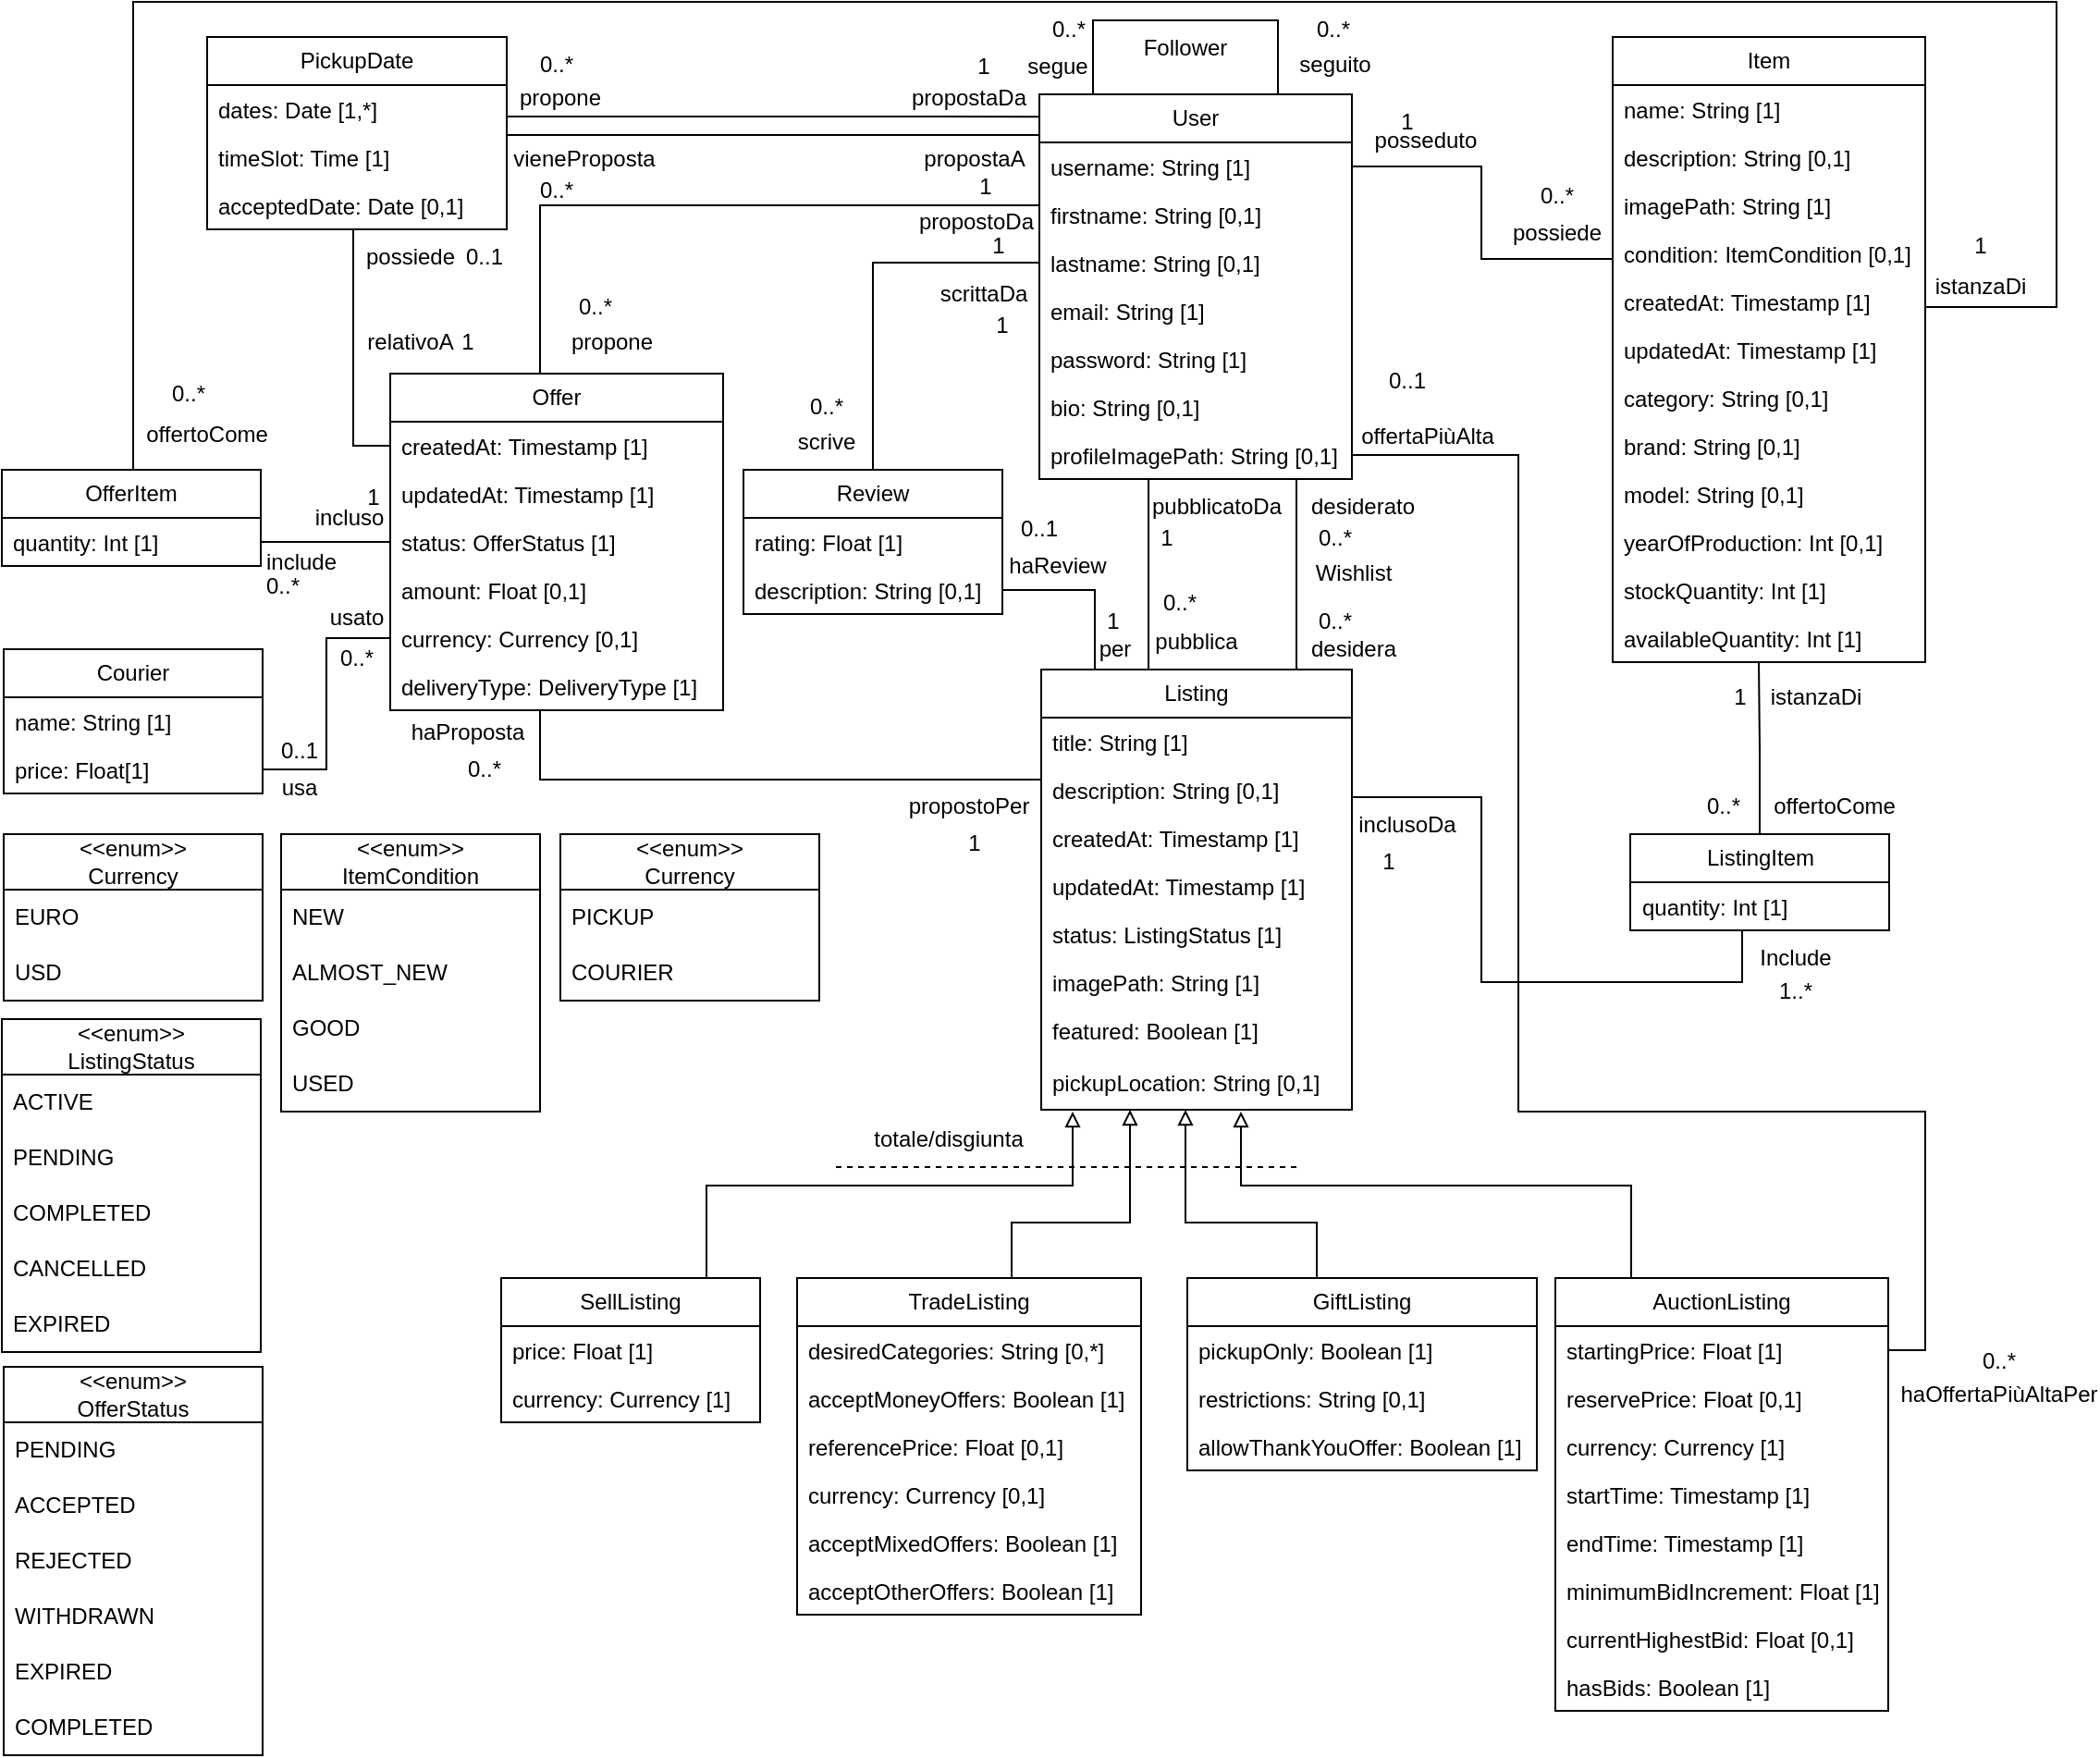 <mxfile version="27.0.6">
  <diagram name="Pagina-1" id="pqPESXuBRYoT41L2sFao">
    <mxGraphModel dx="2982" dy="1005" grid="1" gridSize="10" guides="1" tooltips="1" connect="1" arrows="1" fold="1" page="1" pageScale="1" pageWidth="1169" pageHeight="1654" background="#ffffff" math="0" shadow="0">
      <root>
        <mxCell id="0" />
        <mxCell id="1" parent="0" />
        <mxCell id="meO55GGQu29Vi7JCb83L-60" style="edgeStyle=orthogonalEdgeStyle;rounded=0;orthogonalLoop=1;jettySize=auto;html=1;endArrow=none;startFill=0;" parent="1" source="meO55GGQu29Vi7JCb83L-1" target="meO55GGQu29Vi7JCb83L-9" edge="1">
          <mxGeometry relative="1" as="geometry">
            <Array as="points">
              <mxPoint x="-520" y="370" />
              <mxPoint x="-520" y="370" />
            </Array>
          </mxGeometry>
        </mxCell>
        <mxCell id="meO55GGQu29Vi7JCb83L-1" value="User" style="swimlane;fontStyle=0;childLayout=stackLayout;horizontal=1;startSize=26;fillColor=none;horizontalStack=0;resizeParent=1;resizeParentMax=0;resizeLast=0;collapsible=1;marginBottom=0;whiteSpace=wrap;html=1;" parent="1" vertex="1">
          <mxGeometry x="-579" y="90" width="169" height="208" as="geometry" />
        </mxCell>
        <mxCell id="meO55GGQu29Vi7JCb83L-2" value="username: String [1]" style="text;strokeColor=none;fillColor=none;align=left;verticalAlign=top;spacingLeft=4;spacingRight=4;overflow=hidden;rotatable=0;points=[[0,0.5],[1,0.5]];portConstraint=eastwest;whiteSpace=wrap;html=1;" parent="meO55GGQu29Vi7JCb83L-1" vertex="1">
          <mxGeometry y="26" width="169" height="26" as="geometry" />
        </mxCell>
        <mxCell id="meO55GGQu29Vi7JCb83L-3" value="firstname: String [0,1]" style="text;strokeColor=none;fillColor=none;align=left;verticalAlign=top;spacingLeft=4;spacingRight=4;overflow=hidden;rotatable=0;points=[[0,0.5],[1,0.5]];portConstraint=eastwest;whiteSpace=wrap;html=1;" parent="meO55GGQu29Vi7JCb83L-1" vertex="1">
          <mxGeometry y="52" width="169" height="26" as="geometry" />
        </mxCell>
        <mxCell id="meO55GGQu29Vi7JCb83L-4" value="lastname: String [0,1]" style="text;strokeColor=none;fillColor=none;align=left;verticalAlign=top;spacingLeft=4;spacingRight=4;overflow=hidden;rotatable=0;points=[[0,0.5],[1,0.5]];portConstraint=eastwest;whiteSpace=wrap;html=1;" parent="meO55GGQu29Vi7JCb83L-1" vertex="1">
          <mxGeometry y="78" width="169" height="26" as="geometry" />
        </mxCell>
        <mxCell id="Ur-tIDbAod0pSZHUvcvN-2" value="email: String [1]" style="text;strokeColor=none;fillColor=none;align=left;verticalAlign=top;spacingLeft=4;spacingRight=4;overflow=hidden;rotatable=0;points=[[0,0.5],[1,0.5]];portConstraint=eastwest;whiteSpace=wrap;html=1;" parent="meO55GGQu29Vi7JCb83L-1" vertex="1">
          <mxGeometry y="104" width="169" height="26" as="geometry" />
        </mxCell>
        <mxCell id="Ur-tIDbAod0pSZHUvcvN-1" value="password: String [1]" style="text;strokeColor=none;fillColor=none;align=left;verticalAlign=top;spacingLeft=4;spacingRight=4;overflow=hidden;rotatable=0;points=[[0,0.5],[1,0.5]];portConstraint=eastwest;whiteSpace=wrap;html=1;" parent="meO55GGQu29Vi7JCb83L-1" vertex="1">
          <mxGeometry y="130" width="169" height="26" as="geometry" />
        </mxCell>
        <mxCell id="Ur-tIDbAod0pSZHUvcvN-3" value="bio: String [0,1]" style="text;strokeColor=none;fillColor=none;align=left;verticalAlign=top;spacingLeft=4;spacingRight=4;overflow=hidden;rotatable=0;points=[[0,0.5],[1,0.5]];portConstraint=eastwest;whiteSpace=wrap;html=1;" parent="meO55GGQu29Vi7JCb83L-1" vertex="1">
          <mxGeometry y="156" width="169" height="26" as="geometry" />
        </mxCell>
        <mxCell id="Ur-tIDbAod0pSZHUvcvN-5" value="profileImagePath: String [0,1]" style="text;strokeColor=none;fillColor=none;align=left;verticalAlign=top;spacingLeft=4;spacingRight=4;overflow=hidden;rotatable=0;points=[[0,0.5],[1,0.5]];portConstraint=eastwest;whiteSpace=wrap;html=1;" parent="meO55GGQu29Vi7JCb83L-1" vertex="1">
          <mxGeometry y="182" width="169" height="26" as="geometry" />
        </mxCell>
        <mxCell id="meO55GGQu29Vi7JCb83L-5" value="Item" style="swimlane;fontStyle=0;childLayout=stackLayout;horizontal=1;startSize=26;fillColor=none;horizontalStack=0;resizeParent=1;resizeParentMax=0;resizeLast=0;collapsible=1;marginBottom=0;whiteSpace=wrap;html=1;" parent="1" vertex="1">
          <mxGeometry x="-269" y="59" width="169" height="338" as="geometry" />
        </mxCell>
        <mxCell id="meO55GGQu29Vi7JCb83L-6" value="name: String [1]" style="text;strokeColor=none;fillColor=none;align=left;verticalAlign=top;spacingLeft=4;spacingRight=4;overflow=hidden;rotatable=0;points=[[0,0.5],[1,0.5]];portConstraint=eastwest;whiteSpace=wrap;html=1;" parent="meO55GGQu29Vi7JCb83L-5" vertex="1">
          <mxGeometry y="26" width="169" height="26" as="geometry" />
        </mxCell>
        <mxCell id="meO55GGQu29Vi7JCb83L-7" value="description: String [0,1]" style="text;strokeColor=none;fillColor=none;align=left;verticalAlign=top;spacingLeft=4;spacingRight=4;overflow=hidden;rotatable=0;points=[[0,0.5],[1,0.5]];portConstraint=eastwest;whiteSpace=wrap;html=1;" parent="meO55GGQu29Vi7JCb83L-5" vertex="1">
          <mxGeometry y="52" width="169" height="26" as="geometry" />
        </mxCell>
        <mxCell id="meO55GGQu29Vi7JCb83L-8" value="imagePath: String [1]" style="text;strokeColor=none;fillColor=none;align=left;verticalAlign=top;spacingLeft=4;spacingRight=4;overflow=hidden;rotatable=0;points=[[0,0.5],[1,0.5]];portConstraint=eastwest;whiteSpace=wrap;html=1;" parent="meO55GGQu29Vi7JCb83L-5" vertex="1">
          <mxGeometry y="78" width="169" height="26" as="geometry" />
        </mxCell>
        <mxCell id="Ur-tIDbAod0pSZHUvcvN-12" value="condition: ItemCondition [0,1]" style="text;strokeColor=none;fillColor=none;align=left;verticalAlign=top;spacingLeft=4;spacingRight=4;overflow=hidden;rotatable=0;points=[[0,0.5],[1,0.5]];portConstraint=eastwest;whiteSpace=wrap;html=1;" parent="meO55GGQu29Vi7JCb83L-5" vertex="1">
          <mxGeometry y="104" width="169" height="26" as="geometry" />
        </mxCell>
        <mxCell id="Ur-tIDbAod0pSZHUvcvN-13" value="createdAt: Timestamp [1]" style="text;strokeColor=none;fillColor=none;align=left;verticalAlign=top;spacingLeft=4;spacingRight=4;overflow=hidden;rotatable=0;points=[[0,0.5],[1,0.5]];portConstraint=eastwest;whiteSpace=wrap;html=1;" parent="meO55GGQu29Vi7JCb83L-5" vertex="1">
          <mxGeometry y="130" width="169" height="26" as="geometry" />
        </mxCell>
        <mxCell id="Ur-tIDbAod0pSZHUvcvN-14" value="updatedAt: Timestamp [1]" style="text;strokeColor=none;fillColor=none;align=left;verticalAlign=top;spacingLeft=4;spacingRight=4;overflow=hidden;rotatable=0;points=[[0,0.5],[1,0.5]];portConstraint=eastwest;whiteSpace=wrap;html=1;" parent="meO55GGQu29Vi7JCb83L-5" vertex="1">
          <mxGeometry y="156" width="169" height="26" as="geometry" />
        </mxCell>
        <mxCell id="Ur-tIDbAod0pSZHUvcvN-15" value="category: String [0,1]" style="text;strokeColor=none;fillColor=none;align=left;verticalAlign=top;spacingLeft=4;spacingRight=4;overflow=hidden;rotatable=0;points=[[0,0.5],[1,0.5]];portConstraint=eastwest;whiteSpace=wrap;html=1;" parent="meO55GGQu29Vi7JCb83L-5" vertex="1">
          <mxGeometry y="182" width="169" height="26" as="geometry" />
        </mxCell>
        <mxCell id="Ur-tIDbAod0pSZHUvcvN-16" value="brand: String&amp;nbsp;[0,1]&amp;nbsp;&lt;span style=&quot;color: rgba(0, 0, 0, 0); font-family: monospace; font-size: 0px; text-wrap: nowrap;&quot;&gt;%3CmxGraphModel%3E%3Croot%3E%3CmxCell%20id%3D%220%22%2F%3E%3CmxCell%20id%3D%221%22%20parent%3D%220%22%2F%3E%3CmxCell%20id%3D%222%22%20value%3D%22yearOfProduction%3A%20Int%22%20style%3D%22text%3BstrokeColor%3Dnone%3BfillColor%3Dnone%3Balign%3Dleft%3BverticalAlign%3Dtop%3BspacingLeft%3D4%3BspacingRight%3D4%3Boverflow%3Dhidden%3Brotatable%3D0%3Bpoints%3D%5B%5B0%2C0.5%5D%2C%5B1%2C0.5%5D%5D%3BportConstraint%3Deastwest%3BwhiteSpace%3Dwrap%3Bhtml%3D1%3B%22%20vertex%3D%221%22%20parent%3D%221%22%3E%3CmxGeometry%20x%3D%22-269%22%20y%3D%22319%22%20width%3D%22159%22%20height%3D%2226%22%20as%3D%22geometry%22%2F%3E%3C%2FmxCell%3E%3C%2Froot%3E%3C%2FmxGraphModel%3E&lt;/span&gt;&lt;span style=&quot;color: rgba(0, 0, 0, 0); font-family: monospace; font-size: 0px; text-wrap: nowrap;&quot;&gt;%3CmxGraphModel%3E%3Croot%3E%3CmxCell%20id%3D%220%22%2F%3E%3CmxCell%20id%3D%221%22%20parent%3D%220%22%2F%3E%3CmxCell%20id%3D%222%22%20value%3D%22yearOfProduction%3A%20Int%22%20style%3D%22text%3BstrokeColor%3Dnone%3BfillColor%3Dnone%3Balign%3Dleft%3BverticalAlign%3Dtop%3BspacingLeft%3D4%3BspacingRight%3D4%3Boverflow%3Dhidden%3Brotatable%3D0%3Bpoints%3D%5B%5B0%2C0.5%5D%2C%5B1%2C0.5%5D%5D%3BportConstraint%3Deastwest%3BwhiteSpace%3Dwrap%3Bhtml%3D1%3B%22%20vertex%3D%221%22%20parent%3D%221%22%3E%3CmxGeometry%20x%3D%22-269%22%20y%3D%22319%22%20width%3D%22159%22%20height%3D%2226%22%20as%3D%22geometry%22%2F%3E%3C%2FmxCell%3E%3C%2Froot%3E%3C%2FmxGraphModel%3E[&lt;/span&gt;" style="text;strokeColor=none;fillColor=none;align=left;verticalAlign=top;spacingLeft=4;spacingRight=4;overflow=hidden;rotatable=0;points=[[0,0.5],[1,0.5]];portConstraint=eastwest;whiteSpace=wrap;html=1;" parent="meO55GGQu29Vi7JCb83L-5" vertex="1">
          <mxGeometry y="208" width="169" height="26" as="geometry" />
        </mxCell>
        <mxCell id="Ur-tIDbAod0pSZHUvcvN-17" value="model: String&amp;nbsp;[0,1]" style="text;strokeColor=none;fillColor=none;align=left;verticalAlign=top;spacingLeft=4;spacingRight=4;overflow=hidden;rotatable=0;points=[[0,0.5],[1,0.5]];portConstraint=eastwest;whiteSpace=wrap;html=1;" parent="meO55GGQu29Vi7JCb83L-5" vertex="1">
          <mxGeometry y="234" width="169" height="26" as="geometry" />
        </mxCell>
        <mxCell id="Ur-tIDbAod0pSZHUvcvN-18" value="yearOfProduction: Int&amp;nbsp;[0,1]" style="text;strokeColor=none;fillColor=none;align=left;verticalAlign=top;spacingLeft=4;spacingRight=4;overflow=hidden;rotatable=0;points=[[0,0.5],[1,0.5]];portConstraint=eastwest;whiteSpace=wrap;html=1;" parent="meO55GGQu29Vi7JCb83L-5" vertex="1">
          <mxGeometry y="260" width="169" height="26" as="geometry" />
        </mxCell>
        <mxCell id="Ur-tIDbAod0pSZHUvcvN-23" value="stockQuantity: Int [1]" style="text;strokeColor=none;fillColor=none;align=left;verticalAlign=top;spacingLeft=4;spacingRight=4;overflow=hidden;rotatable=0;points=[[0,0.5],[1,0.5]];portConstraint=eastwest;whiteSpace=wrap;html=1;" parent="meO55GGQu29Vi7JCb83L-5" vertex="1">
          <mxGeometry y="286" width="169" height="26" as="geometry" />
        </mxCell>
        <mxCell id="Ur-tIDbAod0pSZHUvcvN-24" value="availableQuantity: Int [1]" style="text;strokeColor=none;fillColor=none;align=left;verticalAlign=top;spacingLeft=4;spacingRight=4;overflow=hidden;rotatable=0;points=[[0,0.5],[1,0.5]];portConstraint=eastwest;whiteSpace=wrap;html=1;" parent="meO55GGQu29Vi7JCb83L-5" vertex="1">
          <mxGeometry y="312" width="169" height="26" as="geometry" />
        </mxCell>
        <mxCell id="meO55GGQu29Vi7JCb83L-63" style="edgeStyle=orthogonalEdgeStyle;rounded=0;orthogonalLoop=1;jettySize=auto;html=1;endArrow=none;startFill=0;entryX=0.496;entryY=1;entryDx=0;entryDy=0;entryPerimeter=0;" parent="1" source="meO55GGQu29Vi7JCb83L-11" target="meO55GGQu29Vi7JCb83L-34" edge="1">
          <mxGeometry relative="1" as="geometry">
            <Array as="points">
              <mxPoint x="-340" y="470" />
              <mxPoint x="-340" y="570" />
              <mxPoint x="-199" y="570" />
              <mxPoint x="-199" y="542" />
            </Array>
            <mxPoint x="-199" y="568" as="targetPoint" />
          </mxGeometry>
        </mxCell>
        <mxCell id="meO55GGQu29Vi7JCb83L-9" value="Listing" style="swimlane;fontStyle=0;childLayout=stackLayout;horizontal=1;startSize=26;fillColor=none;horizontalStack=0;resizeParent=1;resizeParentMax=0;resizeLast=0;collapsible=1;marginBottom=0;whiteSpace=wrap;html=1;" parent="1" vertex="1">
          <mxGeometry x="-578" y="401" width="168" height="238" as="geometry" />
        </mxCell>
        <mxCell id="meO55GGQu29Vi7JCb83L-10" value="title: String&amp;nbsp;[1]" style="text;strokeColor=none;fillColor=none;align=left;verticalAlign=top;spacingLeft=4;spacingRight=4;overflow=hidden;rotatable=0;points=[[0,0.5],[1,0.5]];portConstraint=eastwest;whiteSpace=wrap;html=1;" parent="meO55GGQu29Vi7JCb83L-9" vertex="1">
          <mxGeometry y="26" width="168" height="26" as="geometry" />
        </mxCell>
        <mxCell id="meO55GGQu29Vi7JCb83L-11" value="description: String&amp;nbsp;[0,1]" style="text;strokeColor=none;fillColor=none;align=left;verticalAlign=top;spacingLeft=4;spacingRight=4;overflow=hidden;rotatable=0;points=[[0,0.5],[1,0.5]];portConstraint=eastwest;whiteSpace=wrap;html=1;" parent="meO55GGQu29Vi7JCb83L-9" vertex="1">
          <mxGeometry y="52" width="168" height="26" as="geometry" />
        </mxCell>
        <mxCell id="meO55GGQu29Vi7JCb83L-12" value="createdAt: Timestamp [1]" style="text;strokeColor=none;fillColor=none;align=left;verticalAlign=top;spacingLeft=4;spacingRight=4;overflow=hidden;rotatable=0;points=[[0,0.5],[1,0.5]];portConstraint=eastwest;whiteSpace=wrap;html=1;" parent="meO55GGQu29Vi7JCb83L-9" vertex="1">
          <mxGeometry y="78" width="168" height="26" as="geometry" />
        </mxCell>
        <mxCell id="Ur-tIDbAod0pSZHUvcvN-6" value="updatedAt: Timestamp [1]" style="text;strokeColor=none;fillColor=none;align=left;verticalAlign=top;spacingLeft=4;spacingRight=4;overflow=hidden;rotatable=0;points=[[0,0.5],[1,0.5]];portConstraint=eastwest;whiteSpace=wrap;html=1;" parent="meO55GGQu29Vi7JCb83L-9" vertex="1">
          <mxGeometry y="104" width="168" height="26" as="geometry" />
        </mxCell>
        <mxCell id="Ur-tIDbAod0pSZHUvcvN-7" value="status: ListingStatus [1]" style="text;strokeColor=none;fillColor=none;align=left;verticalAlign=top;spacingLeft=4;spacingRight=4;overflow=hidden;rotatable=0;points=[[0,0.5],[1,0.5]];portConstraint=eastwest;whiteSpace=wrap;html=1;" parent="meO55GGQu29Vi7JCb83L-9" vertex="1">
          <mxGeometry y="130" width="168" height="26" as="geometry" />
        </mxCell>
        <mxCell id="Ur-tIDbAod0pSZHUvcvN-8" value="imagePath: String [1]" style="text;strokeColor=none;fillColor=none;align=left;verticalAlign=top;spacingLeft=4;spacingRight=4;overflow=hidden;rotatable=0;points=[[0,0.5],[1,0.5]];portConstraint=eastwest;whiteSpace=wrap;html=1;" parent="meO55GGQu29Vi7JCb83L-9" vertex="1">
          <mxGeometry y="156" width="168" height="26" as="geometry" />
        </mxCell>
        <mxCell id="Ur-tIDbAod0pSZHUvcvN-9" value="featured: Boolean [1]" style="text;strokeColor=none;fillColor=none;align=left;verticalAlign=top;spacingLeft=4;spacingRight=4;overflow=hidden;rotatable=0;points=[[0,0.5],[1,0.5]];portConstraint=eastwest;whiteSpace=wrap;html=1;" parent="meO55GGQu29Vi7JCb83L-9" vertex="1">
          <mxGeometry y="182" width="168" height="28" as="geometry" />
        </mxCell>
        <mxCell id="etzk3PfRehGA0EW53vVB-2" value="pickupLocation: String [0,1]" style="text;strokeColor=none;fillColor=none;align=left;verticalAlign=top;spacingLeft=4;spacingRight=4;overflow=hidden;rotatable=0;points=[[0,0.5],[1,0.5]];portConstraint=eastwest;whiteSpace=wrap;html=1;" vertex="1" parent="meO55GGQu29Vi7JCb83L-9">
          <mxGeometry y="210" width="168" height="28" as="geometry" />
        </mxCell>
        <mxCell id="meO55GGQu29Vi7JCb83L-80" style="edgeStyle=orthogonalEdgeStyle;rounded=0;orthogonalLoop=1;jettySize=auto;html=1;endArrow=none;startFill=0;" parent="1" edge="1">
          <mxGeometry relative="1" as="geometry">
            <mxPoint x="-849" y="241" as="sourcePoint" />
            <mxPoint x="-579" y="140" as="targetPoint" />
            <Array as="points">
              <mxPoint x="-849" y="150" />
              <mxPoint x="-579" y="150" />
            </Array>
          </mxGeometry>
        </mxCell>
        <mxCell id="meO55GGQu29Vi7JCb83L-86" style="edgeStyle=orthogonalEdgeStyle;rounded=0;orthogonalLoop=1;jettySize=auto;html=1;endArrow=none;startFill=0;entryX=0;entryY=0.25;entryDx=0;entryDy=0;" parent="1" source="meO55GGQu29Vi7JCb83L-13" target="meO55GGQu29Vi7JCb83L-9" edge="1">
          <mxGeometry relative="1" as="geometry">
            <Array as="points">
              <mxPoint x="-849" y="461" />
            </Array>
            <mxPoint x="-580" y="460" as="targetPoint" />
          </mxGeometry>
        </mxCell>
        <mxCell id="meO55GGQu29Vi7JCb83L-13" value="Offer" style="swimlane;fontStyle=0;childLayout=stackLayout;horizontal=1;startSize=26;fillColor=none;horizontalStack=0;resizeParent=1;resizeParentMax=0;resizeLast=0;collapsible=1;marginBottom=0;whiteSpace=wrap;html=1;" parent="1" vertex="1">
          <mxGeometry x="-930" y="241" width="180" height="182" as="geometry" />
        </mxCell>
        <mxCell id="meO55GGQu29Vi7JCb83L-14" value="createdAt: Timestamp [1]" style="text;strokeColor=none;fillColor=none;align=left;verticalAlign=top;spacingLeft=4;spacingRight=4;overflow=hidden;rotatable=0;points=[[0,0.5],[1,0.5]];portConstraint=eastwest;whiteSpace=wrap;html=1;" parent="meO55GGQu29Vi7JCb83L-13" vertex="1">
          <mxGeometry y="26" width="180" height="26" as="geometry" />
        </mxCell>
        <mxCell id="meO55GGQu29Vi7JCb83L-15" value="updatedAt: Timestamp [1]" style="text;strokeColor=none;fillColor=none;align=left;verticalAlign=top;spacingLeft=4;spacingRight=4;overflow=hidden;rotatable=0;points=[[0,0.5],[1,0.5]];portConstraint=eastwest;whiteSpace=wrap;html=1;" parent="meO55GGQu29Vi7JCb83L-13" vertex="1">
          <mxGeometry y="52" width="180" height="26" as="geometry" />
        </mxCell>
        <mxCell id="meO55GGQu29Vi7JCb83L-16" value="status: OfferStatus [1]" style="text;strokeColor=none;fillColor=none;align=left;verticalAlign=top;spacingLeft=4;spacingRight=4;overflow=hidden;rotatable=0;points=[[0,0.5],[1,0.5]];portConstraint=eastwest;whiteSpace=wrap;html=1;" parent="meO55GGQu29Vi7JCb83L-13" vertex="1">
          <mxGeometry y="78" width="180" height="26" as="geometry" />
        </mxCell>
        <mxCell id="Ur-tIDbAod0pSZHUvcvN-28" value="amount: Float [0,1]" style="text;strokeColor=none;fillColor=none;align=left;verticalAlign=top;spacingLeft=4;spacingRight=4;overflow=hidden;rotatable=0;points=[[0,0.5],[1,0.5]];portConstraint=eastwest;whiteSpace=wrap;html=1;" parent="meO55GGQu29Vi7JCb83L-13" vertex="1">
          <mxGeometry y="104" width="180" height="26" as="geometry" />
        </mxCell>
        <mxCell id="Ur-tIDbAod0pSZHUvcvN-29" value="currency: Currency [0,1]" style="text;strokeColor=none;fillColor=none;align=left;verticalAlign=top;spacingLeft=4;spacingRight=4;overflow=hidden;rotatable=0;points=[[0,0.5],[1,0.5]];portConstraint=eastwest;whiteSpace=wrap;html=1;" parent="meO55GGQu29Vi7JCb83L-13" vertex="1">
          <mxGeometry y="130" width="180" height="26" as="geometry" />
        </mxCell>
        <mxCell id="etzk3PfRehGA0EW53vVB-3" value="deliveryType: DeliveryType [1]&amp;nbsp;" style="text;strokeColor=none;fillColor=none;align=left;verticalAlign=top;spacingLeft=4;spacingRight=4;overflow=hidden;rotatable=0;points=[[0,0.5],[1,0.5]];portConstraint=eastwest;whiteSpace=wrap;html=1;" vertex="1" parent="meO55GGQu29Vi7JCb83L-13">
          <mxGeometry y="156" width="180" height="26" as="geometry" />
        </mxCell>
        <mxCell id="meO55GGQu29Vi7JCb83L-75" style="edgeStyle=orthogonalEdgeStyle;rounded=0;orthogonalLoop=1;jettySize=auto;html=1;endArrow=block;endFill=0;" parent="1" source="meO55GGQu29Vi7JCb83L-17" edge="1">
          <mxGeometry relative="1" as="geometry">
            <Array as="points">
              <mxPoint x="-759" y="680" />
              <mxPoint x="-561" y="680" />
            </Array>
            <mxPoint x="-561" y="640" as="targetPoint" />
          </mxGeometry>
        </mxCell>
        <mxCell id="meO55GGQu29Vi7JCb83L-17" value="SellListing" style="swimlane;fontStyle=0;childLayout=stackLayout;horizontal=1;startSize=26;fillColor=none;horizontalStack=0;resizeParent=1;resizeParentMax=0;resizeLast=0;collapsible=1;marginBottom=0;whiteSpace=wrap;html=1;" parent="1" vertex="1">
          <mxGeometry x="-870" y="730" width="140" height="78" as="geometry" />
        </mxCell>
        <mxCell id="meO55GGQu29Vi7JCb83L-18" value="price: Float [1]" style="text;strokeColor=none;fillColor=none;align=left;verticalAlign=top;spacingLeft=4;spacingRight=4;overflow=hidden;rotatable=0;points=[[0,0.5],[1,0.5]];portConstraint=eastwest;whiteSpace=wrap;html=1;" parent="meO55GGQu29Vi7JCb83L-17" vertex="1">
          <mxGeometry y="26" width="140" height="26" as="geometry" />
        </mxCell>
        <mxCell id="meO55GGQu29Vi7JCb83L-19" value="currency: Currency [1]" style="text;strokeColor=none;fillColor=none;align=left;verticalAlign=top;spacingLeft=4;spacingRight=4;overflow=hidden;rotatable=0;points=[[0,0.5],[1,0.5]];portConstraint=eastwest;whiteSpace=wrap;html=1;" parent="meO55GGQu29Vi7JCb83L-17" vertex="1">
          <mxGeometry y="52" width="140" height="26" as="geometry" />
        </mxCell>
        <mxCell id="meO55GGQu29Vi7JCb83L-76" style="edgeStyle=orthogonalEdgeStyle;rounded=0;orthogonalLoop=1;jettySize=auto;html=1;endArrow=block;endFill=0;" parent="1" source="meO55GGQu29Vi7JCb83L-21" target="meO55GGQu29Vi7JCb83L-9" edge="1">
          <mxGeometry relative="1" as="geometry">
            <Array as="points">
              <mxPoint x="-594" y="700" />
              <mxPoint x="-530" y="700" />
            </Array>
          </mxGeometry>
        </mxCell>
        <mxCell id="meO55GGQu29Vi7JCb83L-21" value="TradeListing" style="swimlane;fontStyle=0;childLayout=stackLayout;horizontal=1;startSize=26;fillColor=none;horizontalStack=0;resizeParent=1;resizeParentMax=0;resizeLast=0;collapsible=1;marginBottom=0;whiteSpace=wrap;html=1;" parent="1" vertex="1">
          <mxGeometry x="-710" y="730" width="186" height="182" as="geometry" />
        </mxCell>
        <mxCell id="meO55GGQu29Vi7JCb83L-22" value="desiredCategories: String [0,*]" style="text;strokeColor=none;fillColor=none;align=left;verticalAlign=top;spacingLeft=4;spacingRight=4;overflow=hidden;rotatable=0;points=[[0,0.5],[1,0.5]];portConstraint=eastwest;whiteSpace=wrap;html=1;" parent="meO55GGQu29Vi7JCb83L-21" vertex="1">
          <mxGeometry y="26" width="186" height="26" as="geometry" />
        </mxCell>
        <mxCell id="meO55GGQu29Vi7JCb83L-23" value="acceptMoneyOffers: Boolean [1]" style="text;strokeColor=none;fillColor=none;align=left;verticalAlign=top;spacingLeft=4;spacingRight=4;overflow=hidden;rotatable=0;points=[[0,0.5],[1,0.5]];portConstraint=eastwest;whiteSpace=wrap;html=1;" parent="meO55GGQu29Vi7JCb83L-21" vertex="1">
          <mxGeometry y="52" width="186" height="26" as="geometry" />
        </mxCell>
        <mxCell id="meO55GGQu29Vi7JCb83L-24" value="referencePrice: Float [0,1]" style="text;strokeColor=none;fillColor=none;align=left;verticalAlign=top;spacingLeft=4;spacingRight=4;overflow=hidden;rotatable=0;points=[[0,0.5],[1,0.5]];portConstraint=eastwest;whiteSpace=wrap;html=1;" parent="meO55GGQu29Vi7JCb83L-21" vertex="1">
          <mxGeometry y="78" width="186" height="26" as="geometry" />
        </mxCell>
        <mxCell id="Ur-tIDbAod0pSZHUvcvN-48" value="currency: Currency [0,1]" style="text;strokeColor=none;fillColor=none;align=left;verticalAlign=top;spacingLeft=4;spacingRight=4;overflow=hidden;rotatable=0;points=[[0,0.5],[1,0.5]];portConstraint=eastwest;whiteSpace=wrap;html=1;" parent="meO55GGQu29Vi7JCb83L-21" vertex="1">
          <mxGeometry y="104" width="186" height="26" as="geometry" />
        </mxCell>
        <mxCell id="Ur-tIDbAod0pSZHUvcvN-49" value="acceptMixedOffers: Boolean [1]" style="text;strokeColor=none;fillColor=none;align=left;verticalAlign=top;spacingLeft=4;spacingRight=4;overflow=hidden;rotatable=0;points=[[0,0.5],[1,0.5]];portConstraint=eastwest;whiteSpace=wrap;html=1;" parent="meO55GGQu29Vi7JCb83L-21" vertex="1">
          <mxGeometry y="130" width="186" height="26" as="geometry" />
        </mxCell>
        <mxCell id="Ur-tIDbAod0pSZHUvcvN-50" value="acceptOtherOffers: Boolean [1]" style="text;strokeColor=none;fillColor=none;align=left;verticalAlign=top;spacingLeft=4;spacingRight=4;overflow=hidden;rotatable=0;points=[[0,0.5],[1,0.5]];portConstraint=eastwest;whiteSpace=wrap;html=1;" parent="meO55GGQu29Vi7JCb83L-21" vertex="1">
          <mxGeometry y="156" width="186" height="26" as="geometry" />
        </mxCell>
        <mxCell id="meO55GGQu29Vi7JCb83L-77" style="edgeStyle=orthogonalEdgeStyle;rounded=0;orthogonalLoop=1;jettySize=auto;html=1;endArrow=block;endFill=0;" parent="1" source="meO55GGQu29Vi7JCb83L-25" target="meO55GGQu29Vi7JCb83L-9" edge="1">
          <mxGeometry relative="1" as="geometry">
            <Array as="points">
              <mxPoint x="-429" y="700" />
              <mxPoint x="-500" y="700" />
            </Array>
          </mxGeometry>
        </mxCell>
        <mxCell id="meO55GGQu29Vi7JCb83L-25" value="GiftListing" style="swimlane;fontStyle=0;childLayout=stackLayout;horizontal=1;startSize=26;fillColor=none;horizontalStack=0;resizeParent=1;resizeParentMax=0;resizeLast=0;collapsible=1;marginBottom=0;whiteSpace=wrap;html=1;" parent="1" vertex="1">
          <mxGeometry x="-499" y="730" width="189" height="104" as="geometry" />
        </mxCell>
        <mxCell id="meO55GGQu29Vi7JCb83L-26" value="pickupOnly: Boolean [1]" style="text;strokeColor=none;fillColor=none;align=left;verticalAlign=top;spacingLeft=4;spacingRight=4;overflow=hidden;rotatable=0;points=[[0,0.5],[1,0.5]];portConstraint=eastwest;whiteSpace=wrap;html=1;" parent="meO55GGQu29Vi7JCb83L-25" vertex="1">
          <mxGeometry y="26" width="189" height="26" as="geometry" />
        </mxCell>
        <mxCell id="meO55GGQu29Vi7JCb83L-27" value="restrictions: String [0,1]" style="text;strokeColor=none;fillColor=none;align=left;verticalAlign=top;spacingLeft=4;spacingRight=4;overflow=hidden;rotatable=0;points=[[0,0.5],[1,0.5]];portConstraint=eastwest;whiteSpace=wrap;html=1;" parent="meO55GGQu29Vi7JCb83L-25" vertex="1">
          <mxGeometry y="52" width="189" height="26" as="geometry" />
        </mxCell>
        <mxCell id="meO55GGQu29Vi7JCb83L-28" value="allowThankYouOffer: Boolean [1]" style="text;strokeColor=none;fillColor=none;align=left;verticalAlign=top;spacingLeft=4;spacingRight=4;overflow=hidden;rotatable=0;points=[[0,0.5],[1,0.5]];portConstraint=eastwest;whiteSpace=wrap;html=1;" parent="meO55GGQu29Vi7JCb83L-25" vertex="1">
          <mxGeometry y="78" width="189" height="26" as="geometry" />
        </mxCell>
        <mxCell id="meO55GGQu29Vi7JCb83L-78" style="edgeStyle=orthogonalEdgeStyle;rounded=0;orthogonalLoop=1;jettySize=auto;html=1;endArrow=block;endFill=0;" parent="1" source="meO55GGQu29Vi7JCb83L-29" edge="1">
          <mxGeometry relative="1" as="geometry">
            <Array as="points">
              <mxPoint x="-259" y="680" />
              <mxPoint x="-470" y="680" />
            </Array>
            <mxPoint x="-470" y="640" as="targetPoint" />
          </mxGeometry>
        </mxCell>
        <mxCell id="meO55GGQu29Vi7JCb83L-29" value="AuctionListing" style="swimlane;fontStyle=0;childLayout=stackLayout;horizontal=1;startSize=26;fillColor=none;horizontalStack=0;resizeParent=1;resizeParentMax=0;resizeLast=0;collapsible=1;marginBottom=0;whiteSpace=wrap;html=1;" parent="1" vertex="1">
          <mxGeometry x="-300" y="730" width="180" height="234" as="geometry" />
        </mxCell>
        <mxCell id="meO55GGQu29Vi7JCb83L-30" value="startingPrice: Float [1]" style="text;strokeColor=none;fillColor=none;align=left;verticalAlign=top;spacingLeft=4;spacingRight=4;overflow=hidden;rotatable=0;points=[[0,0.5],[1,0.5]];portConstraint=eastwest;whiteSpace=wrap;html=1;" parent="meO55GGQu29Vi7JCb83L-29" vertex="1">
          <mxGeometry y="26" width="180" height="26" as="geometry" />
        </mxCell>
        <mxCell id="meO55GGQu29Vi7JCb83L-31" value="reservePrice: Float [0,1]" style="text;strokeColor=none;fillColor=none;align=left;verticalAlign=top;spacingLeft=4;spacingRight=4;overflow=hidden;rotatable=0;points=[[0,0.5],[1,0.5]];portConstraint=eastwest;whiteSpace=wrap;html=1;" parent="meO55GGQu29Vi7JCb83L-29" vertex="1">
          <mxGeometry y="52" width="180" height="26" as="geometry" />
        </mxCell>
        <mxCell id="meO55GGQu29Vi7JCb83L-32" value="currency: Currency [1]" style="text;strokeColor=none;fillColor=none;align=left;verticalAlign=top;spacingLeft=4;spacingRight=4;overflow=hidden;rotatable=0;points=[[0,0.5],[1,0.5]];portConstraint=eastwest;whiteSpace=wrap;html=1;" parent="meO55GGQu29Vi7JCb83L-29" vertex="1">
          <mxGeometry y="78" width="180" height="26" as="geometry" />
        </mxCell>
        <mxCell id="Ur-tIDbAod0pSZHUvcvN-36" value="startTime: Timestamp [1]" style="text;strokeColor=none;fillColor=none;align=left;verticalAlign=top;spacingLeft=4;spacingRight=4;overflow=hidden;rotatable=0;points=[[0,0.5],[1,0.5]];portConstraint=eastwest;whiteSpace=wrap;html=1;" parent="meO55GGQu29Vi7JCb83L-29" vertex="1">
          <mxGeometry y="104" width="180" height="26" as="geometry" />
        </mxCell>
        <mxCell id="Ur-tIDbAod0pSZHUvcvN-37" value="endTime: Timestamp [1]" style="text;strokeColor=none;fillColor=none;align=left;verticalAlign=top;spacingLeft=4;spacingRight=4;overflow=hidden;rotatable=0;points=[[0,0.5],[1,0.5]];portConstraint=eastwest;whiteSpace=wrap;html=1;" parent="meO55GGQu29Vi7JCb83L-29" vertex="1">
          <mxGeometry y="130" width="180" height="26" as="geometry" />
        </mxCell>
        <mxCell id="Ur-tIDbAod0pSZHUvcvN-38" value="minimumBidIncrement: Float [1]" style="text;strokeColor=none;fillColor=none;align=left;verticalAlign=top;spacingLeft=4;spacingRight=4;overflow=hidden;rotatable=0;points=[[0,0.5],[1,0.5]];portConstraint=eastwest;whiteSpace=wrap;html=1;" parent="meO55GGQu29Vi7JCb83L-29" vertex="1">
          <mxGeometry y="156" width="180" height="26" as="geometry" />
        </mxCell>
        <mxCell id="Ur-tIDbAod0pSZHUvcvN-39" value="currentHighestBid: Float [0,1]" style="text;strokeColor=none;fillColor=none;align=left;verticalAlign=top;spacingLeft=4;spacingRight=4;overflow=hidden;rotatable=0;points=[[0,0.5],[1,0.5]];portConstraint=eastwest;whiteSpace=wrap;html=1;" parent="meO55GGQu29Vi7JCb83L-29" vertex="1">
          <mxGeometry y="182" width="180" height="26" as="geometry" />
        </mxCell>
        <mxCell id="Ur-tIDbAod0pSZHUvcvN-40" value="hasBids: Boolean [1]" style="text;strokeColor=none;fillColor=none;align=left;verticalAlign=top;spacingLeft=4;spacingRight=4;overflow=hidden;rotatable=0;points=[[0,0.5],[1,0.5]];portConstraint=eastwest;whiteSpace=wrap;html=1;" parent="meO55GGQu29Vi7JCb83L-29" vertex="1">
          <mxGeometry y="208" width="180" height="26" as="geometry" />
        </mxCell>
        <mxCell id="meO55GGQu29Vi7JCb83L-66" style="edgeStyle=orthogonalEdgeStyle;rounded=0;orthogonalLoop=1;jettySize=auto;html=1;endArrow=none;startFill=0;" parent="1" source="meO55GGQu29Vi7JCb83L-33" target="meO55GGQu29Vi7JCb83L-5" edge="1">
          <mxGeometry relative="1" as="geometry">
            <Array as="points">
              <mxPoint x="-189" y="444" />
              <mxPoint x="-190" y="444" />
            </Array>
          </mxGeometry>
        </mxCell>
        <mxCell id="meO55GGQu29Vi7JCb83L-33" value="ListingItem" style="swimlane;fontStyle=0;childLayout=stackLayout;horizontal=1;startSize=26;fillColor=none;horizontalStack=0;resizeParent=1;resizeParentMax=0;resizeLast=0;collapsible=1;marginBottom=0;whiteSpace=wrap;html=1;" parent="1" vertex="1">
          <mxGeometry x="-259.5" y="490" width="140" height="52" as="geometry" />
        </mxCell>
        <mxCell id="meO55GGQu29Vi7JCb83L-34" value="quantity: Int [1]" style="text;strokeColor=none;fillColor=none;align=left;verticalAlign=top;spacingLeft=4;spacingRight=4;overflow=hidden;rotatable=0;points=[[0,0.5],[1,0.5]];portConstraint=eastwest;whiteSpace=wrap;html=1;" parent="meO55GGQu29Vi7JCb83L-33" vertex="1">
          <mxGeometry y="26" width="140" height="26" as="geometry" />
        </mxCell>
        <mxCell id="meO55GGQu29Vi7JCb83L-81" style="edgeStyle=orthogonalEdgeStyle;rounded=0;orthogonalLoop=1;jettySize=auto;html=1;entryX=1;entryY=0.5;entryDx=0;entryDy=0;endArrow=none;startFill=0;" parent="1" source="meO55GGQu29Vi7JCb83L-37" target="meO55GGQu29Vi7JCb83L-7" edge="1">
          <mxGeometry relative="1" as="geometry">
            <Array as="points">
              <mxPoint x="-1069" y="40" />
              <mxPoint x="-29" y="40" />
              <mxPoint x="-29" y="205" />
            </Array>
          </mxGeometry>
        </mxCell>
        <mxCell id="meO55GGQu29Vi7JCb83L-93" style="edgeStyle=orthogonalEdgeStyle;rounded=0;orthogonalLoop=1;jettySize=auto;html=1;endArrow=none;startFill=0;entryX=0;entryY=0.5;entryDx=0;entryDy=0;exitX=1;exitY=0.5;exitDx=0;exitDy=0;" parent="1" source="meO55GGQu29Vi7JCb83L-38" target="meO55GGQu29Vi7JCb83L-16" edge="1">
          <mxGeometry relative="1" as="geometry">
            <mxPoint x="-1000" y="330" as="sourcePoint" />
          </mxGeometry>
        </mxCell>
        <mxCell id="meO55GGQu29Vi7JCb83L-37" value="OfferItem" style="swimlane;fontStyle=0;childLayout=stackLayout;horizontal=1;startSize=26;fillColor=none;horizontalStack=0;resizeParent=1;resizeParentMax=0;resizeLast=0;collapsible=1;marginBottom=0;whiteSpace=wrap;html=1;" parent="1" vertex="1">
          <mxGeometry x="-1140" y="293" width="140" height="52" as="geometry" />
        </mxCell>
        <mxCell id="meO55GGQu29Vi7JCb83L-38" value="quantity: Int [1]" style="text;strokeColor=none;fillColor=none;align=left;verticalAlign=top;spacingLeft=4;spacingRight=4;overflow=hidden;rotatable=0;points=[[0,0.5],[1,0.5]];portConstraint=eastwest;whiteSpace=wrap;html=1;" parent="meO55GGQu29Vi7JCb83L-37" vertex="1">
          <mxGeometry y="26" width="140" height="26" as="geometry" />
        </mxCell>
        <mxCell id="meO55GGQu29Vi7JCb83L-51" style="edgeStyle=orthogonalEdgeStyle;rounded=0;orthogonalLoop=1;jettySize=auto;html=1;entryX=0;entryY=0.5;entryDx=0;entryDy=0;endArrow=none;startFill=0;" parent="1" source="meO55GGQu29Vi7JCb83L-2" target="meO55GGQu29Vi7JCb83L-6" edge="1">
          <mxGeometry relative="1" as="geometry">
            <Array as="points">
              <mxPoint x="-340" y="129" />
              <mxPoint x="-340" y="179" />
            </Array>
          </mxGeometry>
        </mxCell>
        <mxCell id="meO55GGQu29Vi7JCb83L-52" style="edgeStyle=orthogonalEdgeStyle;rounded=0;orthogonalLoop=1;jettySize=auto;html=1;endArrow=none;startFill=0;" parent="1" source="Ur-tIDbAod0pSZHUvcvN-5" edge="1">
          <mxGeometry relative="1" as="geometry">
            <mxPoint x="-440" y="401" as="targetPoint" />
            <Array as="points">
              <mxPoint x="-440" y="401" />
            </Array>
            <mxPoint x="-400" y="330" as="sourcePoint" />
          </mxGeometry>
        </mxCell>
        <mxCell id="meO55GGQu29Vi7JCb83L-56" value="possiede" style="text;html=1;align=center;verticalAlign=middle;whiteSpace=wrap;rounded=0;" parent="1" vertex="1">
          <mxGeometry x="-329" y="150" width="60" height="30" as="geometry" />
        </mxCell>
        <mxCell id="meO55GGQu29Vi7JCb83L-57" value="posseduto" style="text;html=1;align=center;verticalAlign=middle;whiteSpace=wrap;rounded=0;" parent="1" vertex="1">
          <mxGeometry x="-400" y="100" width="60" height="30" as="geometry" />
        </mxCell>
        <mxCell id="meO55GGQu29Vi7JCb83L-58" value="desidera" style="text;html=1;align=center;verticalAlign=middle;whiteSpace=wrap;rounded=0;" parent="1" vertex="1">
          <mxGeometry x="-439" y="375" width="60" height="30" as="geometry" />
        </mxCell>
        <mxCell id="meO55GGQu29Vi7JCb83L-59" value="desiderato" style="text;html=1;align=center;verticalAlign=middle;whiteSpace=wrap;rounded=0;" parent="1" vertex="1">
          <mxGeometry x="-434.5" y="298" width="60" height="30" as="geometry" />
        </mxCell>
        <mxCell id="meO55GGQu29Vi7JCb83L-61" value="pubblicatoDa" style="text;html=1;align=center;verticalAlign=middle;whiteSpace=wrap;rounded=0;" parent="1" vertex="1">
          <mxGeometry x="-513" y="298" width="60" height="30" as="geometry" />
        </mxCell>
        <mxCell id="meO55GGQu29Vi7JCb83L-62" value="pubblica" style="text;html=1;align=center;verticalAlign=middle;whiteSpace=wrap;rounded=0;" parent="1" vertex="1">
          <mxGeometry x="-524" y="371" width="60" height="30" as="geometry" />
        </mxCell>
        <mxCell id="meO55GGQu29Vi7JCb83L-64" value="Include" style="text;html=1;align=center;verticalAlign=middle;whiteSpace=wrap;rounded=0;" parent="1" vertex="1">
          <mxGeometry x="-200" y="542" width="60" height="30" as="geometry" />
        </mxCell>
        <mxCell id="meO55GGQu29Vi7JCb83L-65" value="inclusoDa" style="text;html=1;align=center;verticalAlign=middle;whiteSpace=wrap;rounded=0;" parent="1" vertex="1">
          <mxGeometry x="-410" y="470" width="60" height="30" as="geometry" />
        </mxCell>
        <mxCell id="meO55GGQu29Vi7JCb83L-67" value="istanzaDi" style="text;html=1;align=center;verticalAlign=middle;whiteSpace=wrap;rounded=0;" parent="1" vertex="1">
          <mxGeometry x="-189" y="401" width="60" height="30" as="geometry" />
        </mxCell>
        <mxCell id="meO55GGQu29Vi7JCb83L-68" value="offertoCome" style="text;html=1;align=center;verticalAlign=middle;whiteSpace=wrap;rounded=0;" parent="1" vertex="1">
          <mxGeometry x="-179.5" y="460" width="60" height="30" as="geometry" />
        </mxCell>
        <mxCell id="meO55GGQu29Vi7JCb83L-82" value="offertoCome" style="text;html=1;align=center;verticalAlign=middle;whiteSpace=wrap;rounded=0;" parent="1" vertex="1">
          <mxGeometry x="-1059" y="259" width="60" height="30" as="geometry" />
        </mxCell>
        <mxCell id="meO55GGQu29Vi7JCb83L-83" value="istanzaDi" style="text;html=1;align=center;verticalAlign=middle;whiteSpace=wrap;rounded=0;" parent="1" vertex="1">
          <mxGeometry x="-100" y="179" width="60" height="30" as="geometry" />
        </mxCell>
        <mxCell id="meO55GGQu29Vi7JCb83L-95" value="1" style="text;html=1;align=center;verticalAlign=middle;whiteSpace=wrap;rounded=0;" parent="1" vertex="1">
          <mxGeometry x="-410" y="90" width="60" height="30" as="geometry" />
        </mxCell>
        <mxCell id="meO55GGQu29Vi7JCb83L-96" value="0..*" style="text;html=1;align=center;verticalAlign=middle;whiteSpace=wrap;rounded=0;" parent="1" vertex="1">
          <mxGeometry x="-329" y="130" width="60" height="30" as="geometry" />
        </mxCell>
        <mxCell id="meO55GGQu29Vi7JCb83L-97" value="1" style="text;html=1;align=center;verticalAlign=middle;whiteSpace=wrap;rounded=0;" parent="1" vertex="1">
          <mxGeometry x="-100" y="157" width="60" height="30" as="geometry" />
        </mxCell>
        <mxCell id="meO55GGQu29Vi7JCb83L-98" value="1" style="text;html=1;align=center;verticalAlign=middle;whiteSpace=wrap;rounded=0;" parent="1" vertex="1">
          <mxGeometry x="-230" y="401" width="60" height="30" as="geometry" />
        </mxCell>
        <mxCell id="meO55GGQu29Vi7JCb83L-99" value="0..*" style="text;html=1;align=center;verticalAlign=middle;whiteSpace=wrap;rounded=0;" parent="1" vertex="1">
          <mxGeometry x="-239.5" y="460" width="60" height="30" as="geometry" />
        </mxCell>
        <mxCell id="meO55GGQu29Vi7JCb83L-100" value="0..*" style="text;html=1;align=center;verticalAlign=middle;whiteSpace=wrap;rounded=0;" parent="1" vertex="1">
          <mxGeometry x="-449" y="315" width="60" height="30" as="geometry" />
        </mxCell>
        <mxCell id="meO55GGQu29Vi7JCb83L-101" value="0..*" style="text;html=1;align=center;verticalAlign=middle;whiteSpace=wrap;rounded=0;" parent="1" vertex="1">
          <mxGeometry x="-449" y="360" width="60" height="30" as="geometry" />
        </mxCell>
        <mxCell id="meO55GGQu29Vi7JCb83L-102" value="1..*" style="text;html=1;align=center;verticalAlign=middle;whiteSpace=wrap;rounded=0;" parent="1" vertex="1">
          <mxGeometry x="-200" y="560" width="60" height="30" as="geometry" />
        </mxCell>
        <mxCell id="meO55GGQu29Vi7JCb83L-103" value="1" style="text;html=1;align=center;verticalAlign=middle;whiteSpace=wrap;rounded=0;" parent="1" vertex="1">
          <mxGeometry x="-420" y="490" width="60" height="30" as="geometry" />
        </mxCell>
        <mxCell id="meO55GGQu29Vi7JCb83L-104" value="1" style="text;html=1;align=center;verticalAlign=middle;whiteSpace=wrap;rounded=0;" parent="1" vertex="1">
          <mxGeometry x="-540.5" y="315" width="60" height="30" as="geometry" />
        </mxCell>
        <mxCell id="meO55GGQu29Vi7JCb83L-105" value="0..*" style="text;html=1;align=center;verticalAlign=middle;whiteSpace=wrap;rounded=0;" parent="1" vertex="1">
          <mxGeometry x="-532.75" y="350" width="60" height="30" as="geometry" />
        </mxCell>
        <mxCell id="meO55GGQu29Vi7JCb83L-106" value="propostoDa" style="text;html=1;align=center;verticalAlign=middle;whiteSpace=wrap;rounded=0;" parent="1" vertex="1">
          <mxGeometry x="-643" y="144" width="60" height="30" as="geometry" />
        </mxCell>
        <mxCell id="meO55GGQu29Vi7JCb83L-107" value="propone" style="text;html=1;align=center;verticalAlign=middle;whiteSpace=wrap;rounded=0;" parent="1" vertex="1">
          <mxGeometry x="-840" y="209" width="60" height="30" as="geometry" />
        </mxCell>
        <mxCell id="meO55GGQu29Vi7JCb83L-108" value="1" style="text;html=1;align=center;verticalAlign=middle;whiteSpace=wrap;rounded=0;" parent="1" vertex="1">
          <mxGeometry x="-631" y="157" width="60" height="30" as="geometry" />
        </mxCell>
        <mxCell id="meO55GGQu29Vi7JCb83L-109" value="0..*" style="text;html=1;align=center;verticalAlign=middle;whiteSpace=wrap;rounded=0;" parent="1" vertex="1">
          <mxGeometry x="-849" y="190" width="60" height="30" as="geometry" />
        </mxCell>
        <mxCell id="meO55GGQu29Vi7JCb83L-110" value="0..*" style="text;html=1;align=center;verticalAlign=middle;whiteSpace=wrap;rounded=0;" parent="1" vertex="1">
          <mxGeometry x="-1069" y="237" width="60" height="30" as="geometry" />
        </mxCell>
        <mxCell id="meO55GGQu29Vi7JCb83L-111" value="propostoPer" style="text;html=1;align=center;verticalAlign=middle;whiteSpace=wrap;rounded=0;" parent="1" vertex="1">
          <mxGeometry x="-647" y="460" width="60" height="30" as="geometry" />
        </mxCell>
        <mxCell id="meO55GGQu29Vi7JCb83L-112" value="1" style="text;html=1;align=center;verticalAlign=middle;whiteSpace=wrap;rounded=0;" parent="1" vertex="1">
          <mxGeometry x="-644" y="480" width="60" height="30" as="geometry" />
        </mxCell>
        <mxCell id="meO55GGQu29Vi7JCb83L-113" value="haProposta" style="text;html=1;align=center;verticalAlign=middle;whiteSpace=wrap;rounded=0;" parent="1" vertex="1">
          <mxGeometry x="-918" y="420" width="60" height="30" as="geometry" />
        </mxCell>
        <mxCell id="meO55GGQu29Vi7JCb83L-114" value="0..*" style="text;html=1;align=center;verticalAlign=middle;whiteSpace=wrap;rounded=0;" parent="1" vertex="1">
          <mxGeometry x="-909" y="440" width="60" height="30" as="geometry" />
        </mxCell>
        <mxCell id="meO55GGQu29Vi7JCb83L-120" style="edgeStyle=orthogonalEdgeStyle;rounded=0;orthogonalLoop=1;jettySize=auto;html=1;endArrow=none;startFill=0;" parent="1" source="meO55GGQu29Vi7JCb83L-115" target="meO55GGQu29Vi7JCb83L-4" edge="1">
          <mxGeometry relative="1" as="geometry" />
        </mxCell>
        <mxCell id="meO55GGQu29Vi7JCb83L-115" value="Review" style="swimlane;fontStyle=0;childLayout=stackLayout;horizontal=1;startSize=26;fillColor=none;horizontalStack=0;resizeParent=1;resizeParentMax=0;resizeLast=0;collapsible=1;marginBottom=0;whiteSpace=wrap;html=1;" parent="1" vertex="1">
          <mxGeometry x="-739" y="293" width="140" height="78" as="geometry" />
        </mxCell>
        <mxCell id="meO55GGQu29Vi7JCb83L-116" value="rating: Float [1]" style="text;strokeColor=none;fillColor=none;align=left;verticalAlign=top;spacingLeft=4;spacingRight=4;overflow=hidden;rotatable=0;points=[[0,0.5],[1,0.5]];portConstraint=eastwest;whiteSpace=wrap;html=1;" parent="meO55GGQu29Vi7JCb83L-115" vertex="1">
          <mxGeometry y="26" width="140" height="26" as="geometry" />
        </mxCell>
        <mxCell id="meO55GGQu29Vi7JCb83L-117" value="description: String [0,1]" style="text;strokeColor=none;fillColor=none;align=left;verticalAlign=top;spacingLeft=4;spacingRight=4;overflow=hidden;rotatable=0;points=[[0,0.5],[1,0.5]];portConstraint=eastwest;whiteSpace=wrap;html=1;" parent="meO55GGQu29Vi7JCb83L-115" vertex="1">
          <mxGeometry y="52" width="140" height="26" as="geometry" />
        </mxCell>
        <mxCell id="meO55GGQu29Vi7JCb83L-119" style="edgeStyle=orthogonalEdgeStyle;rounded=0;orthogonalLoop=1;jettySize=auto;html=1;endArrow=none;startFill=0;" parent="1" source="meO55GGQu29Vi7JCb83L-117" target="meO55GGQu29Vi7JCb83L-9" edge="1">
          <mxGeometry relative="1" as="geometry">
            <Array as="points">
              <mxPoint x="-549" y="358" />
            </Array>
          </mxGeometry>
        </mxCell>
        <mxCell id="meO55GGQu29Vi7JCb83L-121" value="scrittaDa" style="text;html=1;align=center;verticalAlign=middle;whiteSpace=wrap;rounded=0;" parent="1" vertex="1">
          <mxGeometry x="-639" y="183" width="60" height="30" as="geometry" />
        </mxCell>
        <mxCell id="meO55GGQu29Vi7JCb83L-122" value="scrive" style="text;html=1;align=center;verticalAlign=middle;whiteSpace=wrap;rounded=0;" parent="1" vertex="1">
          <mxGeometry x="-724" y="263" width="60" height="30" as="geometry" />
        </mxCell>
        <mxCell id="meO55GGQu29Vi7JCb83L-124" value="haReview" style="text;html=1;align=center;verticalAlign=middle;whiteSpace=wrap;rounded=0;" parent="1" vertex="1">
          <mxGeometry x="-599" y="330" width="60" height="30" as="geometry" />
        </mxCell>
        <mxCell id="meO55GGQu29Vi7JCb83L-125" value="per" style="text;html=1;align=center;verticalAlign=middle;whiteSpace=wrap;rounded=0;" parent="1" vertex="1">
          <mxGeometry x="-568" y="375" width="60" height="30" as="geometry" />
        </mxCell>
        <mxCell id="meO55GGQu29Vi7JCb83L-126" value="1" style="text;html=1;align=center;verticalAlign=middle;whiteSpace=wrap;rounded=0;" parent="1" vertex="1">
          <mxGeometry x="-629" y="200" width="60" height="30" as="geometry" />
        </mxCell>
        <mxCell id="meO55GGQu29Vi7JCb83L-127" value="0..*" style="text;html=1;align=center;verticalAlign=middle;whiteSpace=wrap;rounded=0;" parent="1" vertex="1">
          <mxGeometry x="-724" y="244" width="60" height="30" as="geometry" />
        </mxCell>
        <mxCell id="meO55GGQu29Vi7JCb83L-128" value="1" style="text;html=1;align=center;verticalAlign=middle;whiteSpace=wrap;rounded=0;" parent="1" vertex="1">
          <mxGeometry x="-569" y="360" width="60" height="30" as="geometry" />
        </mxCell>
        <mxCell id="meO55GGQu29Vi7JCb83L-129" value="0..1" style="text;html=1;align=center;verticalAlign=middle;whiteSpace=wrap;rounded=0;" parent="1" vertex="1">
          <mxGeometry x="-609" y="310" width="60" height="30" as="geometry" />
        </mxCell>
        <mxCell id="meO55GGQu29Vi7JCb83L-130" style="edgeStyle=orthogonalEdgeStyle;rounded=0;orthogonalLoop=1;jettySize=auto;html=1;endArrow=none;startFill=0;" parent="1" source="meO55GGQu29Vi7JCb83L-1" target="meO55GGQu29Vi7JCb83L-1" edge="1">
          <mxGeometry relative="1" as="geometry">
            <Array as="points">
              <mxPoint x="-550" y="50" />
              <mxPoint x="-450" y="50" />
            </Array>
          </mxGeometry>
        </mxCell>
        <mxCell id="meO55GGQu29Vi7JCb83L-131" value="segue" style="text;html=1;align=center;verticalAlign=middle;whiteSpace=wrap;rounded=0;" parent="1" vertex="1">
          <mxGeometry x="-599" y="60" width="60" height="30" as="geometry" />
        </mxCell>
        <mxCell id="meO55GGQu29Vi7JCb83L-132" value="seguito" style="text;html=1;align=center;verticalAlign=middle;whiteSpace=wrap;rounded=0;" parent="1" vertex="1">
          <mxGeometry x="-449" y="59" width="60" height="30" as="geometry" />
        </mxCell>
        <mxCell id="meO55GGQu29Vi7JCb83L-133" value="0..*" style="text;html=1;align=center;verticalAlign=middle;whiteSpace=wrap;rounded=0;" parent="1" vertex="1">
          <mxGeometry x="-592.75" y="40" width="60" height="30" as="geometry" />
        </mxCell>
        <mxCell id="meO55GGQu29Vi7JCb83L-134" value="0..*" style="text;html=1;align=center;verticalAlign=middle;whiteSpace=wrap;rounded=0;" parent="1" vertex="1">
          <mxGeometry x="-450" y="40" width="60" height="30" as="geometry" />
        </mxCell>
        <mxCell id="meO55GGQu29Vi7JCb83L-135" value="Follower" style="text;html=1;align=center;verticalAlign=middle;whiteSpace=wrap;rounded=0;" parent="1" vertex="1">
          <mxGeometry x="-530" y="50" width="60" height="30" as="geometry" />
        </mxCell>
        <mxCell id="meO55GGQu29Vi7JCb83L-136" value="Wishlist" style="text;html=1;align=center;verticalAlign=middle;whiteSpace=wrap;rounded=0;" parent="1" vertex="1">
          <mxGeometry x="-439" y="334" width="60" height="30" as="geometry" />
        </mxCell>
        <mxCell id="Ur-tIDbAod0pSZHUvcvN-30" value="0..*" style="text;html=1;align=center;verticalAlign=middle;whiteSpace=wrap;rounded=0;" parent="1" vertex="1">
          <mxGeometry x="-1018" y="341" width="60" height="30" as="geometry" />
        </mxCell>
        <mxCell id="Ur-tIDbAod0pSZHUvcvN-31" value="1" style="text;html=1;align=center;verticalAlign=middle;whiteSpace=wrap;rounded=0;" parent="1" vertex="1">
          <mxGeometry x="-969" y="293" width="60" height="30" as="geometry" />
        </mxCell>
        <mxCell id="Ur-tIDbAod0pSZHUvcvN-32" value="include" style="text;html=1;align=center;verticalAlign=middle;whiteSpace=wrap;rounded=0;" parent="1" vertex="1">
          <mxGeometry x="-1008" y="328" width="60" height="30" as="geometry" />
        </mxCell>
        <mxCell id="Ur-tIDbAod0pSZHUvcvN-33" value="incluso" style="text;html=1;align=center;verticalAlign=middle;whiteSpace=wrap;rounded=0;" parent="1" vertex="1">
          <mxGeometry x="-982" y="304" width="60" height="30" as="geometry" />
        </mxCell>
        <mxCell id="Ur-tIDbAod0pSZHUvcvN-41" style="edgeStyle=orthogonalEdgeStyle;rounded=0;orthogonalLoop=1;jettySize=auto;html=1;entryX=1;entryY=0.5;entryDx=0;entryDy=0;endArrow=none;startFill=0;" parent="1" source="Ur-tIDbAod0pSZHUvcvN-5" target="meO55GGQu29Vi7JCb83L-30" edge="1">
          <mxGeometry relative="1" as="geometry">
            <Array as="points">
              <mxPoint x="-320" y="285" />
              <mxPoint x="-320" y="640" />
              <mxPoint x="-100" y="640" />
              <mxPoint x="-100" y="769" />
            </Array>
          </mxGeometry>
        </mxCell>
        <mxCell id="Ur-tIDbAod0pSZHUvcvN-43" value="haOffertaPiùAltaPer" style="text;html=1;align=center;verticalAlign=middle;whiteSpace=wrap;rounded=0;" parent="1" vertex="1">
          <mxGeometry x="-110" y="778" width="100" height="30" as="geometry" />
        </mxCell>
        <mxCell id="Ur-tIDbAod0pSZHUvcvN-44" value="0..*" style="text;html=1;align=center;verticalAlign=middle;whiteSpace=wrap;rounded=0;" parent="1" vertex="1">
          <mxGeometry x="-90" y="760" width="60" height="30" as="geometry" />
        </mxCell>
        <mxCell id="Ur-tIDbAod0pSZHUvcvN-45" value="0..1" style="text;html=1;align=center;verticalAlign=middle;whiteSpace=wrap;rounded=0;" parent="1" vertex="1">
          <mxGeometry x="-410" y="230" width="60" height="30" as="geometry" />
        </mxCell>
        <mxCell id="Ur-tIDbAod0pSZHUvcvN-46" value="offertaPiùAlta" style="text;html=1;align=center;verticalAlign=middle;whiteSpace=wrap;rounded=0;" parent="1" vertex="1">
          <mxGeometry x="-419" y="260" width="100" height="30" as="geometry" />
        </mxCell>
        <mxCell id="Ur-tIDbAod0pSZHUvcvN-51" value="&amp;lt;&amp;lt;enum&amp;gt;&amp;gt;&lt;div&gt;Currency&lt;/div&gt;" style="swimlane;fontStyle=0;childLayout=stackLayout;horizontal=1;startSize=30;horizontalStack=0;resizeParent=1;resizeParentMax=0;resizeLast=0;collapsible=1;marginBottom=0;whiteSpace=wrap;html=1;" parent="1" vertex="1">
          <mxGeometry x="-1139" y="490" width="140" height="90" as="geometry" />
        </mxCell>
        <mxCell id="Ur-tIDbAod0pSZHUvcvN-52" value="EURO" style="text;strokeColor=none;fillColor=none;align=left;verticalAlign=middle;spacingLeft=4;spacingRight=4;overflow=hidden;points=[[0,0.5],[1,0.5]];portConstraint=eastwest;rotatable=0;whiteSpace=wrap;html=1;" parent="Ur-tIDbAod0pSZHUvcvN-51" vertex="1">
          <mxGeometry y="30" width="140" height="30" as="geometry" />
        </mxCell>
        <mxCell id="Ur-tIDbAod0pSZHUvcvN-53" value="USD" style="text;strokeColor=none;fillColor=none;align=left;verticalAlign=middle;spacingLeft=4;spacingRight=4;overflow=hidden;points=[[0,0.5],[1,0.5]];portConstraint=eastwest;rotatable=0;whiteSpace=wrap;html=1;" parent="Ur-tIDbAod0pSZHUvcvN-51" vertex="1">
          <mxGeometry y="60" width="140" height="30" as="geometry" />
        </mxCell>
        <mxCell id="Ur-tIDbAod0pSZHUvcvN-55" value="&amp;lt;&amp;lt;enum&amp;gt;&amp;gt;&lt;div&gt;ItemCondition&lt;/div&gt;" style="swimlane;fontStyle=0;childLayout=stackLayout;horizontal=1;startSize=30;horizontalStack=0;resizeParent=1;resizeParentMax=0;resizeLast=0;collapsible=1;marginBottom=0;whiteSpace=wrap;html=1;" parent="1" vertex="1">
          <mxGeometry x="-989" y="490" width="140" height="150" as="geometry" />
        </mxCell>
        <mxCell id="Ur-tIDbAod0pSZHUvcvN-56" value="NEW" style="text;strokeColor=none;fillColor=none;align=left;verticalAlign=middle;spacingLeft=4;spacingRight=4;overflow=hidden;points=[[0,0.5],[1,0.5]];portConstraint=eastwest;rotatable=0;whiteSpace=wrap;html=1;" parent="Ur-tIDbAod0pSZHUvcvN-55" vertex="1">
          <mxGeometry y="30" width="140" height="30" as="geometry" />
        </mxCell>
        <mxCell id="Ur-tIDbAod0pSZHUvcvN-57" value="ALMOST_NEW" style="text;strokeColor=none;fillColor=none;align=left;verticalAlign=middle;spacingLeft=4;spacingRight=4;overflow=hidden;points=[[0,0.5],[1,0.5]];portConstraint=eastwest;rotatable=0;whiteSpace=wrap;html=1;" parent="Ur-tIDbAod0pSZHUvcvN-55" vertex="1">
          <mxGeometry y="60" width="140" height="30" as="geometry" />
        </mxCell>
        <mxCell id="Ur-tIDbAod0pSZHUvcvN-58" value="GOOD" style="text;strokeColor=none;fillColor=none;align=left;verticalAlign=middle;spacingLeft=4;spacingRight=4;overflow=hidden;points=[[0,0.5],[1,0.5]];portConstraint=eastwest;rotatable=0;whiteSpace=wrap;html=1;" parent="Ur-tIDbAod0pSZHUvcvN-55" vertex="1">
          <mxGeometry y="90" width="140" height="30" as="geometry" />
        </mxCell>
        <mxCell id="Ur-tIDbAod0pSZHUvcvN-59" value="USED" style="text;strokeColor=none;fillColor=none;align=left;verticalAlign=middle;spacingLeft=4;spacingRight=4;overflow=hidden;points=[[0,0.5],[1,0.5]];portConstraint=eastwest;rotatable=0;whiteSpace=wrap;html=1;" parent="Ur-tIDbAod0pSZHUvcvN-55" vertex="1">
          <mxGeometry y="120" width="140" height="30" as="geometry" />
        </mxCell>
        <mxCell id="Ur-tIDbAod0pSZHUvcvN-60" value="&amp;lt;&amp;lt;enum&amp;gt;&amp;gt;&lt;div&gt;ListingStatus&lt;/div&gt;" style="swimlane;fontStyle=0;childLayout=stackLayout;horizontal=1;startSize=30;horizontalStack=0;resizeParent=1;resizeParentMax=0;resizeLast=0;collapsible=1;marginBottom=0;whiteSpace=wrap;html=1;" parent="1" vertex="1">
          <mxGeometry x="-1140" y="590" width="140" height="180" as="geometry" />
        </mxCell>
        <mxCell id="Ur-tIDbAod0pSZHUvcvN-61" value="ACTIVE" style="text;strokeColor=none;fillColor=none;align=left;verticalAlign=middle;spacingLeft=4;spacingRight=4;overflow=hidden;points=[[0,0.5],[1,0.5]];portConstraint=eastwest;rotatable=0;whiteSpace=wrap;html=1;" parent="Ur-tIDbAod0pSZHUvcvN-60" vertex="1">
          <mxGeometry y="30" width="140" height="30" as="geometry" />
        </mxCell>
        <mxCell id="Ur-tIDbAod0pSZHUvcvN-62" value="PENDING" style="text;strokeColor=none;fillColor=none;align=left;verticalAlign=middle;spacingLeft=4;spacingRight=4;overflow=hidden;points=[[0,0.5],[1,0.5]];portConstraint=eastwest;rotatable=0;whiteSpace=wrap;html=1;" parent="Ur-tIDbAod0pSZHUvcvN-60" vertex="1">
          <mxGeometry y="60" width="140" height="30" as="geometry" />
        </mxCell>
        <mxCell id="Ur-tIDbAod0pSZHUvcvN-63" value="COMPLETED" style="text;strokeColor=none;fillColor=none;align=left;verticalAlign=middle;spacingLeft=4;spacingRight=4;overflow=hidden;points=[[0,0.5],[1,0.5]];portConstraint=eastwest;rotatable=0;whiteSpace=wrap;html=1;" parent="Ur-tIDbAod0pSZHUvcvN-60" vertex="1">
          <mxGeometry y="90" width="140" height="30" as="geometry" />
        </mxCell>
        <mxCell id="Ur-tIDbAod0pSZHUvcvN-64" value="CANCELLED" style="text;strokeColor=none;fillColor=none;align=left;verticalAlign=middle;spacingLeft=4;spacingRight=4;overflow=hidden;points=[[0,0.5],[1,0.5]];portConstraint=eastwest;rotatable=0;whiteSpace=wrap;html=1;" parent="Ur-tIDbAod0pSZHUvcvN-60" vertex="1">
          <mxGeometry y="120" width="140" height="30" as="geometry" />
        </mxCell>
        <mxCell id="Ur-tIDbAod0pSZHUvcvN-65" value="EXPIRED" style="text;strokeColor=none;fillColor=none;align=left;verticalAlign=middle;spacingLeft=4;spacingRight=4;overflow=hidden;points=[[0,0.5],[1,0.5]];portConstraint=eastwest;rotatable=0;whiteSpace=wrap;html=1;" parent="Ur-tIDbAod0pSZHUvcvN-60" vertex="1">
          <mxGeometry y="150" width="140" height="30" as="geometry" />
        </mxCell>
        <mxCell id="Ur-tIDbAod0pSZHUvcvN-66" value="&amp;lt;&amp;lt;enum&amp;gt;&amp;gt;&lt;div&gt;OfferStatus&lt;/div&gt;" style="swimlane;fontStyle=0;childLayout=stackLayout;horizontal=1;startSize=30;horizontalStack=0;resizeParent=1;resizeParentMax=0;resizeLast=0;collapsible=1;marginBottom=0;whiteSpace=wrap;html=1;" parent="1" vertex="1">
          <mxGeometry x="-1139" y="778" width="140" height="210" as="geometry" />
        </mxCell>
        <mxCell id="Ur-tIDbAod0pSZHUvcvN-67" value="PENDING" style="text;strokeColor=none;fillColor=none;align=left;verticalAlign=middle;spacingLeft=4;spacingRight=4;overflow=hidden;points=[[0,0.5],[1,0.5]];portConstraint=eastwest;rotatable=0;whiteSpace=wrap;html=1;" parent="Ur-tIDbAod0pSZHUvcvN-66" vertex="1">
          <mxGeometry y="30" width="140" height="30" as="geometry" />
        </mxCell>
        <mxCell id="Ur-tIDbAod0pSZHUvcvN-68" value="ACCEPTED" style="text;strokeColor=none;fillColor=none;align=left;verticalAlign=middle;spacingLeft=4;spacingRight=4;overflow=hidden;points=[[0,0.5],[1,0.5]];portConstraint=eastwest;rotatable=0;whiteSpace=wrap;html=1;" parent="Ur-tIDbAod0pSZHUvcvN-66" vertex="1">
          <mxGeometry y="60" width="140" height="30" as="geometry" />
        </mxCell>
        <mxCell id="Ur-tIDbAod0pSZHUvcvN-69" value="REJECTED" style="text;strokeColor=none;fillColor=none;align=left;verticalAlign=middle;spacingLeft=4;spacingRight=4;overflow=hidden;points=[[0,0.5],[1,0.5]];portConstraint=eastwest;rotatable=0;whiteSpace=wrap;html=1;" parent="Ur-tIDbAod0pSZHUvcvN-66" vertex="1">
          <mxGeometry y="90" width="140" height="30" as="geometry" />
        </mxCell>
        <mxCell id="Ur-tIDbAod0pSZHUvcvN-70" value="WITHDRAWN" style="text;strokeColor=none;fillColor=none;align=left;verticalAlign=middle;spacingLeft=4;spacingRight=4;overflow=hidden;points=[[0,0.5],[1,0.5]];portConstraint=eastwest;rotatable=0;whiteSpace=wrap;html=1;" parent="Ur-tIDbAod0pSZHUvcvN-66" vertex="1">
          <mxGeometry y="120" width="140" height="30" as="geometry" />
        </mxCell>
        <mxCell id="Ur-tIDbAod0pSZHUvcvN-71" value="EXPIRED" style="text;strokeColor=none;fillColor=none;align=left;verticalAlign=middle;spacingLeft=4;spacingRight=4;overflow=hidden;points=[[0,0.5],[1,0.5]];portConstraint=eastwest;rotatable=0;whiteSpace=wrap;html=1;" parent="Ur-tIDbAod0pSZHUvcvN-66" vertex="1">
          <mxGeometry y="150" width="140" height="30" as="geometry" />
        </mxCell>
        <mxCell id="Ur-tIDbAod0pSZHUvcvN-72" value="COMPLETED" style="text;strokeColor=none;fillColor=none;align=left;verticalAlign=middle;spacingLeft=4;spacingRight=4;overflow=hidden;points=[[0,0.5],[1,0.5]];portConstraint=eastwest;rotatable=0;whiteSpace=wrap;html=1;" parent="Ur-tIDbAod0pSZHUvcvN-66" vertex="1">
          <mxGeometry y="180" width="140" height="30" as="geometry" />
        </mxCell>
        <mxCell id="Dcfg42H6-ZrTASjSEe6d-198" value="" style="endArrow=none;dashed=1;html=1;rounded=0;" parent="1" edge="1">
          <mxGeometry width="50" height="50" relative="1" as="geometry">
            <mxPoint x="-689" y="670" as="sourcePoint" />
            <mxPoint x="-439" y="670" as="targetPoint" />
          </mxGeometry>
        </mxCell>
        <mxCell id="Dcfg42H6-ZrTASjSEe6d-199" value="totale/disgiunta" style="text;html=1;align=center;verticalAlign=middle;whiteSpace=wrap;rounded=0;" parent="1" vertex="1">
          <mxGeometry x="-658" y="640" width="60" height="30" as="geometry" />
        </mxCell>
        <mxCell id="etzk3PfRehGA0EW53vVB-4" value="&amp;lt;&amp;lt;enum&amp;gt;&amp;gt;&lt;div&gt;Currency&lt;/div&gt;" style="swimlane;fontStyle=0;childLayout=stackLayout;horizontal=1;startSize=30;horizontalStack=0;resizeParent=1;resizeParentMax=0;resizeLast=0;collapsible=1;marginBottom=0;whiteSpace=wrap;html=1;" vertex="1" parent="1">
          <mxGeometry x="-838" y="490" width="140" height="90" as="geometry" />
        </mxCell>
        <mxCell id="etzk3PfRehGA0EW53vVB-5" value="PICKUP" style="text;strokeColor=none;fillColor=none;align=left;verticalAlign=middle;spacingLeft=4;spacingRight=4;overflow=hidden;points=[[0,0.5],[1,0.5]];portConstraint=eastwest;rotatable=0;whiteSpace=wrap;html=1;" vertex="1" parent="etzk3PfRehGA0EW53vVB-4">
          <mxGeometry y="30" width="140" height="30" as="geometry" />
        </mxCell>
        <mxCell id="etzk3PfRehGA0EW53vVB-6" value="COURIER" style="text;strokeColor=none;fillColor=none;align=left;verticalAlign=middle;spacingLeft=4;spacingRight=4;overflow=hidden;points=[[0,0.5],[1,0.5]];portConstraint=eastwest;rotatable=0;whiteSpace=wrap;html=1;" vertex="1" parent="etzk3PfRehGA0EW53vVB-4">
          <mxGeometry y="60" width="140" height="30" as="geometry" />
        </mxCell>
        <mxCell id="etzk3PfRehGA0EW53vVB-7" value="Courier" style="swimlane;fontStyle=0;childLayout=stackLayout;horizontal=1;startSize=26;fillColor=none;horizontalStack=0;resizeParent=1;resizeParentMax=0;resizeLast=0;collapsible=1;marginBottom=0;whiteSpace=wrap;html=1;" vertex="1" parent="1">
          <mxGeometry x="-1139" y="390" width="140" height="78" as="geometry" />
        </mxCell>
        <mxCell id="etzk3PfRehGA0EW53vVB-8" value="name: String [1]" style="text;strokeColor=none;fillColor=none;align=left;verticalAlign=top;spacingLeft=4;spacingRight=4;overflow=hidden;rotatable=0;points=[[0,0.5],[1,0.5]];portConstraint=eastwest;whiteSpace=wrap;html=1;" vertex="1" parent="etzk3PfRehGA0EW53vVB-7">
          <mxGeometry y="26" width="140" height="26" as="geometry" />
        </mxCell>
        <mxCell id="etzk3PfRehGA0EW53vVB-9" value="price: Float[1]" style="text;strokeColor=none;fillColor=none;align=left;verticalAlign=top;spacingLeft=4;spacingRight=4;overflow=hidden;rotatable=0;points=[[0,0.5],[1,0.5]];portConstraint=eastwest;whiteSpace=wrap;html=1;" vertex="1" parent="etzk3PfRehGA0EW53vVB-7">
          <mxGeometry y="52" width="140" height="26" as="geometry" />
        </mxCell>
        <mxCell id="etzk3PfRehGA0EW53vVB-10" style="edgeStyle=orthogonalEdgeStyle;rounded=0;orthogonalLoop=1;jettySize=auto;html=1;entryX=0;entryY=0.5;entryDx=0;entryDy=0;endArrow=none;startFill=0;" edge="1" parent="1" source="etzk3PfRehGA0EW53vVB-9" target="Ur-tIDbAod0pSZHUvcvN-29">
          <mxGeometry relative="1" as="geometry" />
        </mxCell>
        <mxCell id="etzk3PfRehGA0EW53vVB-11" value="usato" style="text;html=1;align=center;verticalAlign=middle;whiteSpace=wrap;rounded=0;" vertex="1" parent="1">
          <mxGeometry x="-978" y="358" width="60" height="30" as="geometry" />
        </mxCell>
        <mxCell id="etzk3PfRehGA0EW53vVB-12" value="usa" style="text;html=1;align=center;verticalAlign=middle;whiteSpace=wrap;rounded=0;" vertex="1" parent="1">
          <mxGeometry x="-1009" y="450" width="60" height="30" as="geometry" />
        </mxCell>
        <mxCell id="etzk3PfRehGA0EW53vVB-13" value="0..1" style="text;html=1;align=center;verticalAlign=middle;whiteSpace=wrap;rounded=0;" vertex="1" parent="1">
          <mxGeometry x="-1009" y="430" width="60" height="30" as="geometry" />
        </mxCell>
        <mxCell id="etzk3PfRehGA0EW53vVB-16" value="0..*" style="text;html=1;align=center;verticalAlign=middle;whiteSpace=wrap;rounded=0;" vertex="1" parent="1">
          <mxGeometry x="-978" y="380" width="60" height="30" as="geometry" />
        </mxCell>
        <mxCell id="etzk3PfRehGA0EW53vVB-22" value="" style="edgeStyle=orthogonalEdgeStyle;rounded=0;orthogonalLoop=1;jettySize=auto;html=1;endArrow=none;startFill=0;" edge="1" parent="1" source="etzk3PfRehGA0EW53vVB-17" target="meO55GGQu29Vi7JCb83L-14">
          <mxGeometry relative="1" as="geometry">
            <Array as="points">
              <mxPoint x="-950" y="280" />
            </Array>
          </mxGeometry>
        </mxCell>
        <mxCell id="etzk3PfRehGA0EW53vVB-17" value="PickupDate" style="swimlane;fontStyle=0;childLayout=stackLayout;horizontal=1;startSize=26;fillColor=none;horizontalStack=0;resizeParent=1;resizeParentMax=0;resizeLast=0;collapsible=1;marginBottom=0;whiteSpace=wrap;html=1;" vertex="1" parent="1">
          <mxGeometry x="-1029" y="59" width="162" height="104" as="geometry" />
        </mxCell>
        <mxCell id="etzk3PfRehGA0EW53vVB-18" value="dates: Date [1,*]" style="text;strokeColor=none;fillColor=none;align=left;verticalAlign=top;spacingLeft=4;spacingRight=4;overflow=hidden;rotatable=0;points=[[0,0.5],[1,0.5]];portConstraint=eastwest;whiteSpace=wrap;html=1;" vertex="1" parent="etzk3PfRehGA0EW53vVB-17">
          <mxGeometry y="26" width="162" height="26" as="geometry" />
        </mxCell>
        <mxCell id="etzk3PfRehGA0EW53vVB-19" value="timeSlot: Time [1]" style="text;strokeColor=none;fillColor=none;align=left;verticalAlign=top;spacingLeft=4;spacingRight=4;overflow=hidden;rotatable=0;points=[[0,0.5],[1,0.5]];portConstraint=eastwest;whiteSpace=wrap;html=1;" vertex="1" parent="etzk3PfRehGA0EW53vVB-17">
          <mxGeometry y="52" width="162" height="26" as="geometry" />
        </mxCell>
        <mxCell id="etzk3PfRehGA0EW53vVB-20" value="acceptedDate: Date [0,1]" style="text;strokeColor=none;fillColor=none;align=left;verticalAlign=top;spacingLeft=4;spacingRight=4;overflow=hidden;rotatable=0;points=[[0,0.5],[1,0.5]];portConstraint=eastwest;whiteSpace=wrap;html=1;" vertex="1" parent="etzk3PfRehGA0EW53vVB-17">
          <mxGeometry y="78" width="162" height="26" as="geometry" />
        </mxCell>
        <mxCell id="etzk3PfRehGA0EW53vVB-21" style="edgeStyle=orthogonalEdgeStyle;rounded=0;orthogonalLoop=1;jettySize=auto;html=1;endArrow=none;startFill=0;entryX=0.001;entryY=0.058;entryDx=0;entryDy=0;entryPerimeter=0;" edge="1" parent="1" source="etzk3PfRehGA0EW53vVB-17" target="meO55GGQu29Vi7JCb83L-1">
          <mxGeometry relative="1" as="geometry">
            <mxPoint x="-580" y="102" as="targetPoint" />
            <Array as="points">
              <mxPoint x="-790" y="102" />
              <mxPoint x="-790" y="102" />
            </Array>
          </mxGeometry>
        </mxCell>
        <mxCell id="etzk3PfRehGA0EW53vVB-23" value="relativoA" style="text;html=1;align=center;verticalAlign=middle;whiteSpace=wrap;rounded=0;" vertex="1" parent="1">
          <mxGeometry x="-949" y="209" width="60" height="30" as="geometry" />
        </mxCell>
        <mxCell id="etzk3PfRehGA0EW53vVB-24" value="1" style="text;html=1;align=center;verticalAlign=middle;whiteSpace=wrap;rounded=0;" vertex="1" parent="1">
          <mxGeometry x="-918" y="209" width="60" height="30" as="geometry" />
        </mxCell>
        <mxCell id="etzk3PfRehGA0EW53vVB-25" value="possiede" style="text;html=1;align=center;verticalAlign=middle;whiteSpace=wrap;rounded=0;" vertex="1" parent="1">
          <mxGeometry x="-949" y="163" width="60" height="30" as="geometry" />
        </mxCell>
        <mxCell id="etzk3PfRehGA0EW53vVB-26" value="0..1" style="text;html=1;align=center;verticalAlign=middle;whiteSpace=wrap;rounded=0;" vertex="1" parent="1">
          <mxGeometry x="-909" y="163" width="60" height="30" as="geometry" />
        </mxCell>
        <mxCell id="etzk3PfRehGA0EW53vVB-27" value="propone" style="text;html=1;align=center;verticalAlign=middle;whiteSpace=wrap;rounded=0;" vertex="1" parent="1">
          <mxGeometry x="-868" y="77" width="60" height="30" as="geometry" />
        </mxCell>
        <mxCell id="etzk3PfRehGA0EW53vVB-28" value="0..*" style="text;html=1;align=center;verticalAlign=middle;whiteSpace=wrap;rounded=0;" vertex="1" parent="1">
          <mxGeometry x="-870" y="59" width="60" height="30" as="geometry" />
        </mxCell>
        <mxCell id="etzk3PfRehGA0EW53vVB-29" value="propostaDa" style="text;html=1;align=center;verticalAlign=middle;whiteSpace=wrap;rounded=0;" vertex="1" parent="1">
          <mxGeometry x="-647" y="77" width="60" height="30" as="geometry" />
        </mxCell>
        <mxCell id="etzk3PfRehGA0EW53vVB-30" value="1" style="text;html=1;align=center;verticalAlign=middle;whiteSpace=wrap;rounded=0;" vertex="1" parent="1">
          <mxGeometry x="-639" y="60" width="60" height="30" as="geometry" />
        </mxCell>
        <mxCell id="etzk3PfRehGA0EW53vVB-31" style="edgeStyle=orthogonalEdgeStyle;rounded=0;orthogonalLoop=1;jettySize=auto;html=1;endArrow=none;startFill=0;entryX=0.001;entryY=0.106;entryDx=0;entryDy=0;entryPerimeter=0;" edge="1" parent="1" source="etzk3PfRehGA0EW53vVB-17" target="meO55GGQu29Vi7JCb83L-1">
          <mxGeometry relative="1" as="geometry">
            <mxPoint x="-580" y="112" as="targetPoint" />
            <Array as="points">
              <mxPoint x="-579" y="112" />
            </Array>
          </mxGeometry>
        </mxCell>
        <mxCell id="etzk3PfRehGA0EW53vVB-34" value="vieneProposta" style="text;html=1;align=center;verticalAlign=middle;whiteSpace=wrap;rounded=0;" vertex="1" parent="1">
          <mxGeometry x="-855" y="110" width="60" height="30" as="geometry" />
        </mxCell>
        <mxCell id="etzk3PfRehGA0EW53vVB-35" value="0..*" style="text;html=1;align=center;verticalAlign=middle;whiteSpace=wrap;rounded=0;" vertex="1" parent="1">
          <mxGeometry x="-870" y="127" width="60" height="30" as="geometry" />
        </mxCell>
        <mxCell id="etzk3PfRehGA0EW53vVB-36" value="propostaA" style="text;html=1;align=center;verticalAlign=middle;whiteSpace=wrap;rounded=0;" vertex="1" parent="1">
          <mxGeometry x="-644" y="110" width="60" height="30" as="geometry" />
        </mxCell>
        <mxCell id="etzk3PfRehGA0EW53vVB-37" value="1" style="text;html=1;align=center;verticalAlign=middle;whiteSpace=wrap;rounded=0;" vertex="1" parent="1">
          <mxGeometry x="-638" y="125" width="60" height="30" as="geometry" />
        </mxCell>
      </root>
    </mxGraphModel>
  </diagram>
</mxfile>

